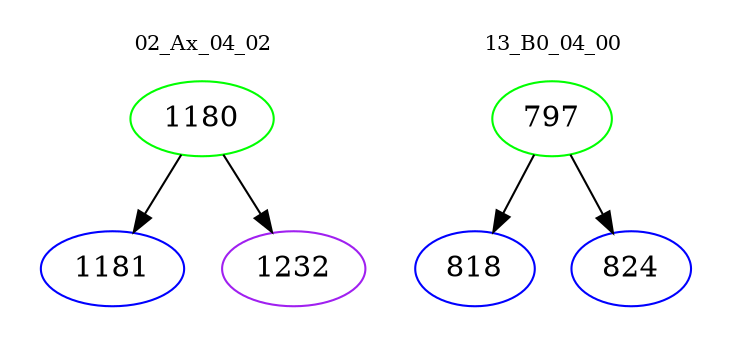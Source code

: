 digraph{
subgraph cluster_0 {
color = white
label = "02_Ax_04_02";
fontsize=10;
T0_1180 [label="1180", color="green"]
T0_1180 -> T0_1181 [color="black"]
T0_1181 [label="1181", color="blue"]
T0_1180 -> T0_1232 [color="black"]
T0_1232 [label="1232", color="purple"]
}
subgraph cluster_1 {
color = white
label = "13_B0_04_00";
fontsize=10;
T1_797 [label="797", color="green"]
T1_797 -> T1_818 [color="black"]
T1_818 [label="818", color="blue"]
T1_797 -> T1_824 [color="black"]
T1_824 [label="824", color="blue"]
}
}

